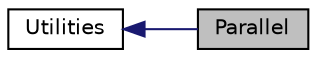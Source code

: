 digraph "Parallel"
{
  bgcolor="transparent";
  edge [fontname="Helvetica",fontsize="10",labelfontname="Helvetica",labelfontsize="10"];
  node [fontname="Helvetica",fontsize="10",shape=record];
  rankdir=LR;
  Node0 [label="Parallel",height=0.2,width=0.4,color="black", fillcolor="grey75", style="filled" fontcolor="black"];
  Node1 [label="Utilities",height=0.2,width=0.4,color="black",URL="$group__grpUtilities.html"];
  Node1->Node0 [shape=plaintext, color="midnightblue", dir="back", style="solid"];
}
